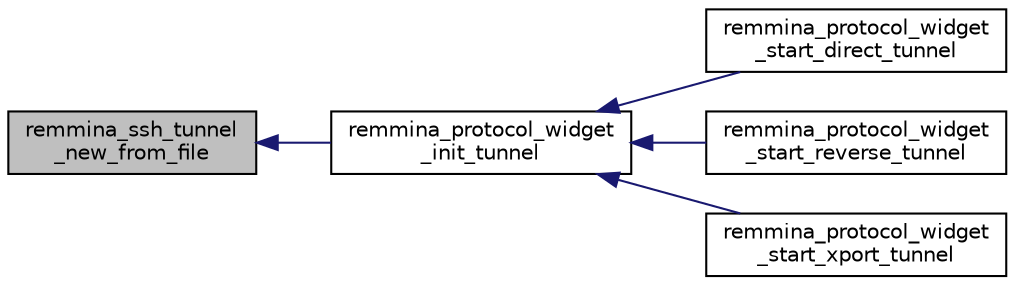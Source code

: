digraph "remmina_ssh_tunnel_new_from_file"
{
  edge [fontname="Helvetica",fontsize="10",labelfontname="Helvetica",labelfontsize="10"];
  node [fontname="Helvetica",fontsize="10",shape=record];
  rankdir="LR";
  Node788 [label="remmina_ssh_tunnel\l_new_from_file",height=0.2,width=0.4,color="black", fillcolor="grey75", style="filled", fontcolor="black"];
  Node788 -> Node789 [dir="back",color="midnightblue",fontsize="10",style="solid",fontname="Helvetica"];
  Node789 [label="remmina_protocol_widget\l_init_tunnel",height=0.2,width=0.4,color="black", fillcolor="white", style="filled",URL="$remmina__protocol__widget_8c.html#a8c7b715825ff576b24d2878976d20f20"];
  Node789 -> Node790 [dir="back",color="midnightblue",fontsize="10",style="solid",fontname="Helvetica"];
  Node790 [label="remmina_protocol_widget\l_start_direct_tunnel",height=0.2,width=0.4,color="black", fillcolor="white", style="filled",URL="$remmina__protocol__widget_8h.html#a9d55210413d6a313478f81cf76ecf1b7",tooltip="Start an SSH tunnel if possible and return the host:port string. "];
  Node789 -> Node791 [dir="back",color="midnightblue",fontsize="10",style="solid",fontname="Helvetica"];
  Node791 [label="remmina_protocol_widget\l_start_reverse_tunnel",height=0.2,width=0.4,color="black", fillcolor="white", style="filled",URL="$remmina__protocol__widget_8h.html#aa6d9f2f558fcd9e7fe58eefcde1c3c5c"];
  Node789 -> Node792 [dir="back",color="midnightblue",fontsize="10",style="solid",fontname="Helvetica"];
  Node792 [label="remmina_protocol_widget\l_start_xport_tunnel",height=0.2,width=0.4,color="black", fillcolor="white", style="filled",URL="$remmina__protocol__widget_8h.html#a172fa9cf2ce196c9846a3e47ea9036b4"];
}
